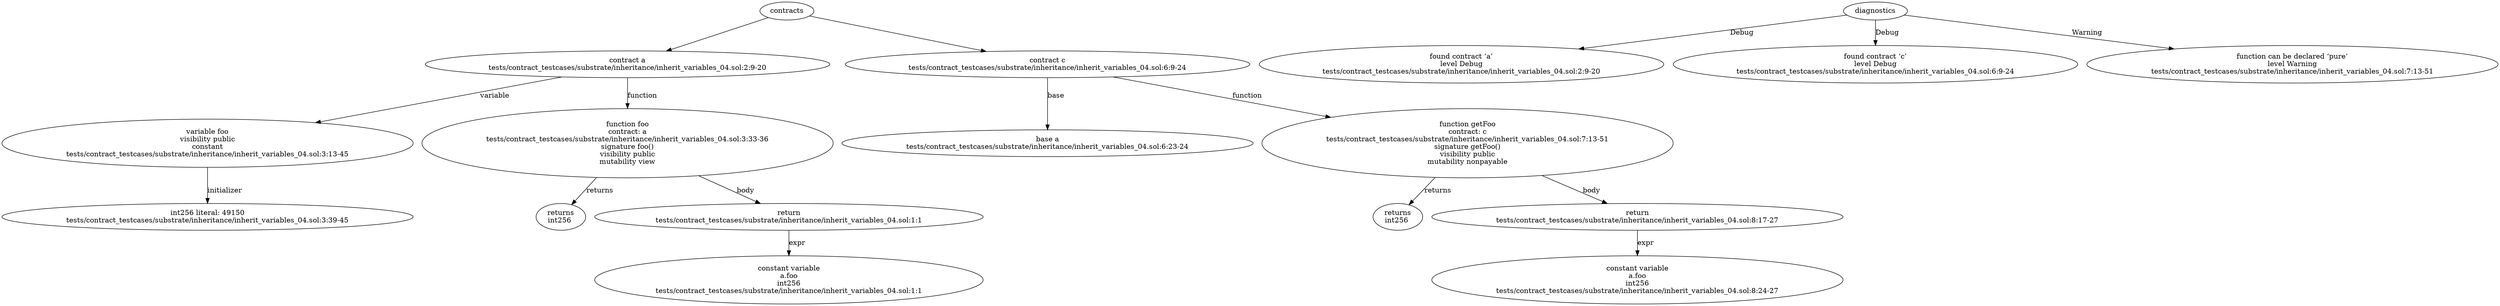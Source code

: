 strict digraph "tests/contract_testcases/substrate/inheritance/inherit_variables_04.sol" {
	contract [label="contract a\ntests/contract_testcases/substrate/inheritance/inherit_variables_04.sol:2:9-20"]
	var [label="variable foo\nvisibility public\nconstant\ntests/contract_testcases/substrate/inheritance/inherit_variables_04.sol:3:13-45"]
	number_literal [label="int256 literal: 49150\ntests/contract_testcases/substrate/inheritance/inherit_variables_04.sol:3:39-45"]
	foo [label="function foo\ncontract: a\ntests/contract_testcases/substrate/inheritance/inherit_variables_04.sol:3:33-36\nsignature foo()\nvisibility public\nmutability view"]
	returns [label="returns\nint256 "]
	return [label="return\ntests/contract_testcases/substrate/inheritance/inherit_variables_04.sol:1:1"]
	constant [label="constant variable\na.foo\nint256\ntests/contract_testcases/substrate/inheritance/inherit_variables_04.sol:1:1"]
	contract_8 [label="contract c\ntests/contract_testcases/substrate/inheritance/inherit_variables_04.sol:6:9-24"]
	base [label="base a\ntests/contract_testcases/substrate/inheritance/inherit_variables_04.sol:6:23-24"]
	getFoo [label="function getFoo\ncontract: c\ntests/contract_testcases/substrate/inheritance/inherit_variables_04.sol:7:13-51\nsignature getFoo()\nvisibility public\nmutability nonpayable"]
	returns_11 [label="returns\nint256 "]
	return_12 [label="return\ntests/contract_testcases/substrate/inheritance/inherit_variables_04.sol:8:17-27"]
	constant_13 [label="constant variable\na.foo\nint256\ntests/contract_testcases/substrate/inheritance/inherit_variables_04.sol:8:24-27"]
	diagnostic [label="found contract ‘a’\nlevel Debug\ntests/contract_testcases/substrate/inheritance/inherit_variables_04.sol:2:9-20"]
	diagnostic_16 [label="found contract ‘c’\nlevel Debug\ntests/contract_testcases/substrate/inheritance/inherit_variables_04.sol:6:9-24"]
	diagnostic_17 [label="function can be declared ‘pure’\nlevel Warning\ntests/contract_testcases/substrate/inheritance/inherit_variables_04.sol:7:13-51"]
	contracts -> contract
	contract -> var [label="variable"]
	var -> number_literal [label="initializer"]
	contract -> foo [label="function"]
	foo -> returns [label="returns"]
	foo -> return [label="body"]
	return -> constant [label="expr"]
	contracts -> contract_8
	contract_8 -> base [label="base"]
	contract_8 -> getFoo [label="function"]
	getFoo -> returns_11 [label="returns"]
	getFoo -> return_12 [label="body"]
	return_12 -> constant_13 [label="expr"]
	diagnostics -> diagnostic [label="Debug"]
	diagnostics -> diagnostic_16 [label="Debug"]
	diagnostics -> diagnostic_17 [label="Warning"]
}
